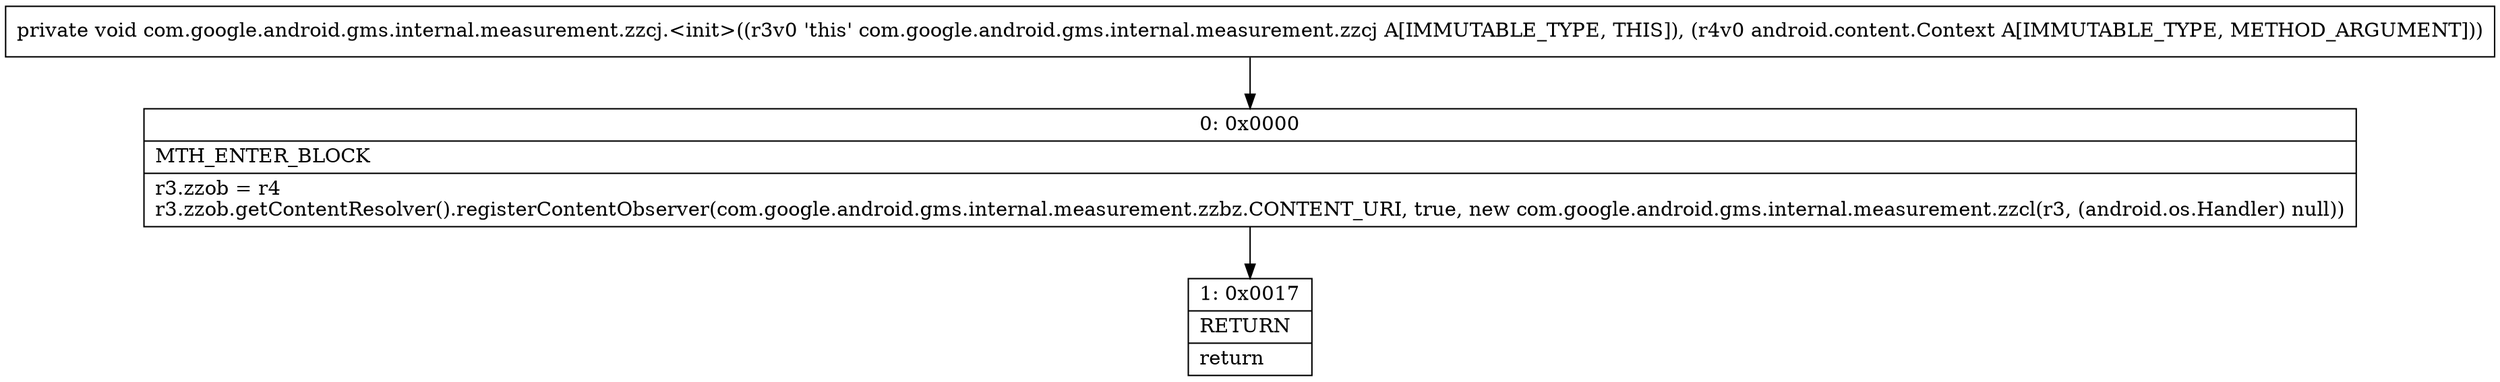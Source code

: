 digraph "CFG forcom.google.android.gms.internal.measurement.zzcj.\<init\>(Landroid\/content\/Context;)V" {
Node_0 [shape=record,label="{0\:\ 0x0000|MTH_ENTER_BLOCK\l|r3.zzob = r4\lr3.zzob.getContentResolver().registerContentObserver(com.google.android.gms.internal.measurement.zzbz.CONTENT_URI, true, new com.google.android.gms.internal.measurement.zzcl(r3, (android.os.Handler) null))\l}"];
Node_1 [shape=record,label="{1\:\ 0x0017|RETURN\l|return\l}"];
MethodNode[shape=record,label="{private void com.google.android.gms.internal.measurement.zzcj.\<init\>((r3v0 'this' com.google.android.gms.internal.measurement.zzcj A[IMMUTABLE_TYPE, THIS]), (r4v0 android.content.Context A[IMMUTABLE_TYPE, METHOD_ARGUMENT])) }"];
MethodNode -> Node_0;
Node_0 -> Node_1;
}

